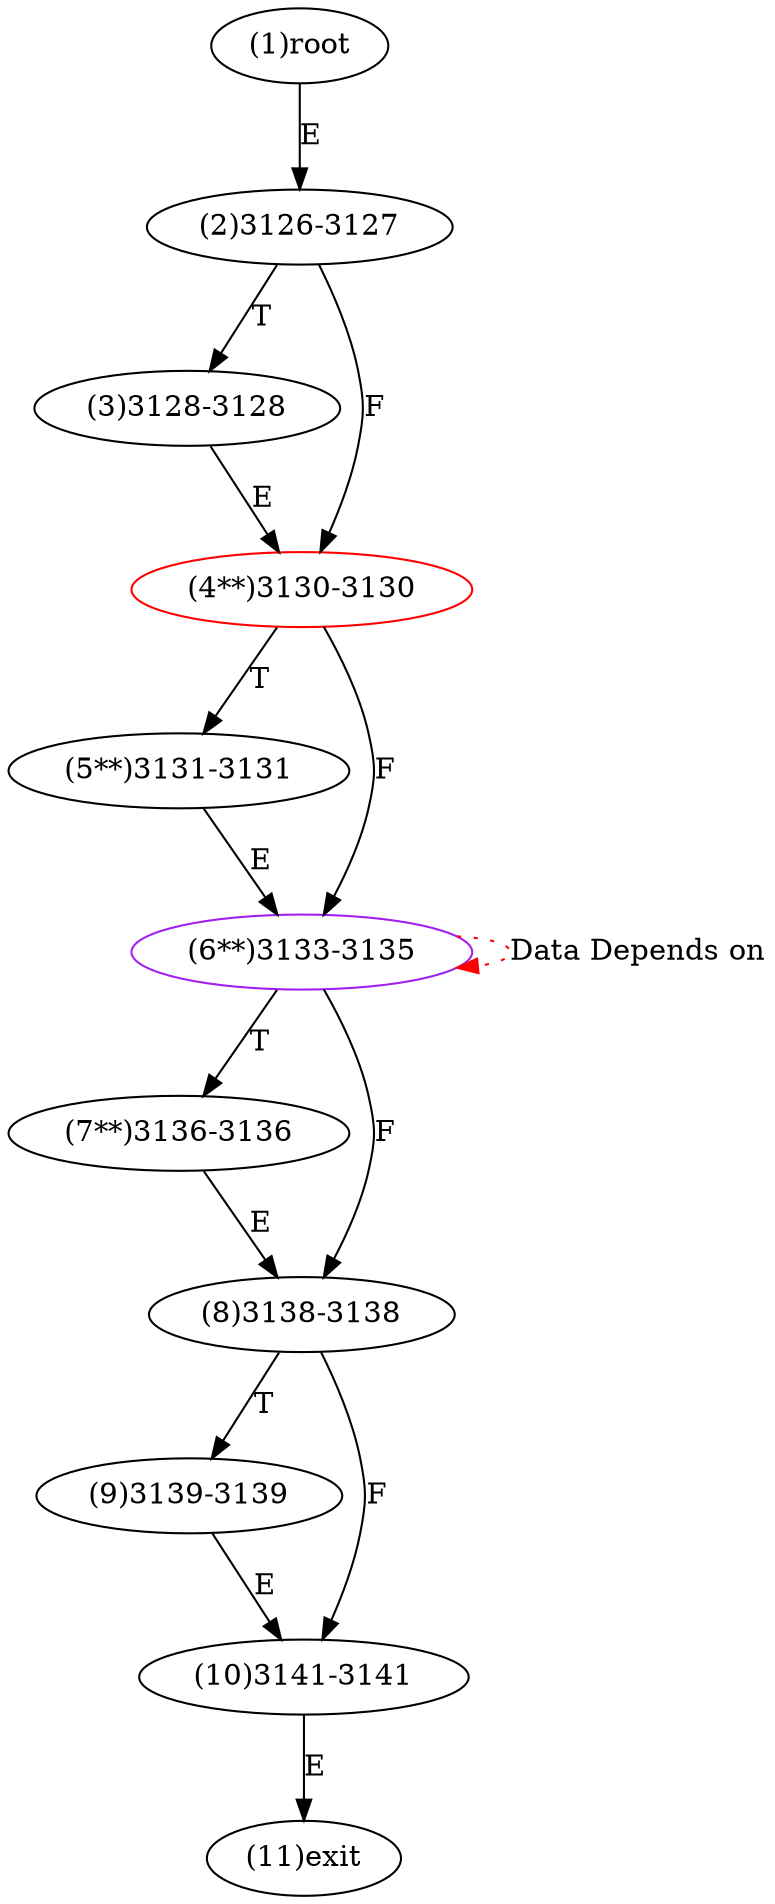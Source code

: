 digraph "" { 
1[ label="(1)root"];
2[ label="(2)3126-3127"];
3[ label="(3)3128-3128"];
4[ label="(4**)3130-3130",color=red];
5[ label="(5**)3131-3131"];
6[ label="(6**)3133-3135",color=purple];
7[ label="(7**)3136-3136"];
8[ label="(8)3138-3138"];
9[ label="(9)3139-3139"];
10[ label="(10)3141-3141"];
11[ label="(11)exit"];
1->2[ label="E"];
2->4[ label="F"];
2->3[ label="T"];
3->4[ label="E"];
4->6[ label="F"];
4->5[ label="T"];
5->6[ label="E"];
6->8[ label="F"];
6->7[ label="T"];
7->8[ label="E"];
8->10[ label="F"];
8->9[ label="T"];
9->10[ label="E"];
10->11[ label="E"];
6->6[ color="red" label="Data Depends on" style = dotted ];
}